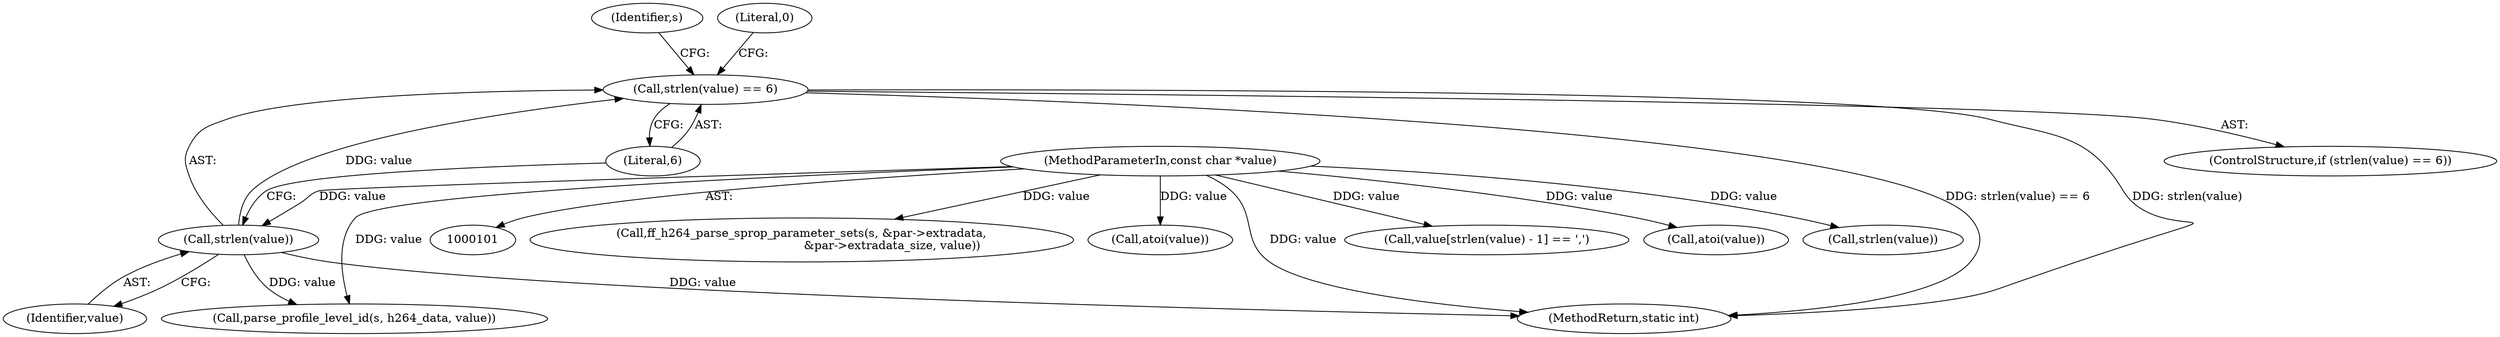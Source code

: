 digraph "0_FFmpeg_c42a1388a6d1bfd8001bf6a4241d8ca27e49326d@API" {
"1000150" [label="(Call,strlen(value) == 6)"];
"1000151" [label="(Call,strlen(value))"];
"1000106" [label="(MethodParameterIn,const char *value)"];
"1000224" [label="(MethodReturn,static int)"];
"1000155" [label="(Identifier,s)"];
"1000154" [label="(Call,parse_profile_level_id(s, h264_data, value))"];
"1000150" [label="(Call,strlen(value) == 6)"];
"1000199" [label="(Call,ff_h264_parse_sprop_parameter_sets(s, &par->extradata,\n                                                 &par->extradata_size, value))"];
"1000152" [label="(Identifier,value)"];
"1000223" [label="(Literal,0)"];
"1000153" [label="(Literal,6)"];
"1000106" [label="(MethodParameterIn,const char *value)"];
"1000130" [label="(Call,atoi(value))"];
"1000151" [label="(Call,strlen(value))"];
"1000172" [label="(Call,value[strlen(value) - 1] == ',')"];
"1000124" [label="(Call,atoi(value))"];
"1000149" [label="(ControlStructure,if (strlen(value) == 6))"];
"1000176" [label="(Call,strlen(value))"];
"1000150" -> "1000149"  [label="AST: "];
"1000150" -> "1000153"  [label="CFG: "];
"1000151" -> "1000150"  [label="AST: "];
"1000153" -> "1000150"  [label="AST: "];
"1000155" -> "1000150"  [label="CFG: "];
"1000223" -> "1000150"  [label="CFG: "];
"1000150" -> "1000224"  [label="DDG: strlen(value)"];
"1000150" -> "1000224"  [label="DDG: strlen(value) == 6"];
"1000151" -> "1000150"  [label="DDG: value"];
"1000151" -> "1000152"  [label="CFG: "];
"1000152" -> "1000151"  [label="AST: "];
"1000153" -> "1000151"  [label="CFG: "];
"1000151" -> "1000224"  [label="DDG: value"];
"1000106" -> "1000151"  [label="DDG: value"];
"1000151" -> "1000154"  [label="DDG: value"];
"1000106" -> "1000101"  [label="AST: "];
"1000106" -> "1000224"  [label="DDG: value"];
"1000106" -> "1000124"  [label="DDG: value"];
"1000106" -> "1000130"  [label="DDG: value"];
"1000106" -> "1000154"  [label="DDG: value"];
"1000106" -> "1000172"  [label="DDG: value"];
"1000106" -> "1000176"  [label="DDG: value"];
"1000106" -> "1000199"  [label="DDG: value"];
}

